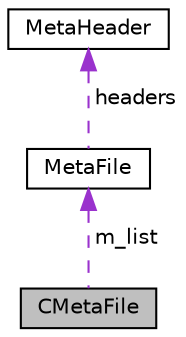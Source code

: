 digraph G
{
  edge [fontname="Helvetica",fontsize="10",labelfontname="Helvetica",labelfontsize="10"];
  node [fontname="Helvetica",fontsize="10",shape=record];
  Node1 [label="CMetaFile",height=0.2,width=0.4,color="black", fillcolor="grey75", style="filled" fontcolor="black"];
  Node2 -> Node1 [dir="back",color="darkorchid3",fontsize="10",style="dashed",label=" m_list" ,fontname="Helvetica"];
  Node2 [label="MetaFile",height=0.2,width=0.4,color="black", fillcolor="white", style="filled",URL="$struct_meta_file.html"];
  Node3 -> Node2 [dir="back",color="darkorchid3",fontsize="10",style="dashed",label=" headers" ,fontname="Helvetica"];
  Node3 [label="MetaHeader",height=0.2,width=0.4,color="black", fillcolor="white", style="filled",URL="$struct_meta_header.html"];
}
